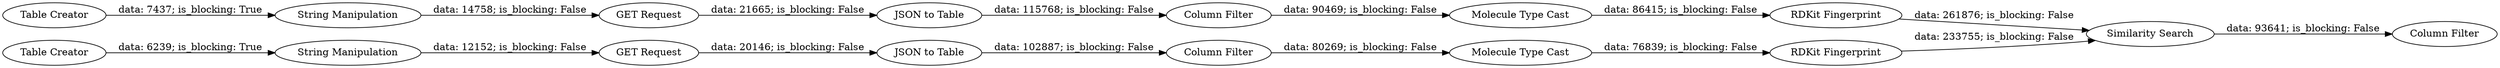 digraph {
	"5951957078995321276_32" [label="GET Request"]
	"-2455255156793147421_28" [label="Column Filter"]
	"-2455255156793147421_25" [label="Molecule Type Cast"]
	"-3029888329779010064_36" [label="RDKit Fingerprint"]
	"-2455255156793147421_27" [label="GET Request"]
	"5951957078995321276_38" [label="Molecule Type Cast"]
	"-3029888329779010064_29" [label="RDKit Fingerprint"]
	"5951957078995321276_37" [label="Column Filter"]
	"-2455255156793147421_22" [label="Table Creator"]
	"5951957078995321276_33" [label="JSON to Table"]
	"-3029888329779010064_42" [label="Column Filter"]
	"5951957078995321276_35" [label="Table Creator"]
	"-3029888329779010064_39" [label="Similarity Search"]
	"-2455255156793147421_23" [label="String Manipulation"]
	"-2455255156793147421_26" [label="JSON to Table"]
	"5951957078995321276_34" [label="String Manipulation"]
	"-3029888329779010064_29" -> "-3029888329779010064_39" [label="data: 261876; is_blocking: False"]
	"5951957078995321276_33" -> "5951957078995321276_37" [label="data: 102887; is_blocking: False"]
	"-3029888329779010064_39" -> "-3029888329779010064_42" [label="data: 93641; is_blocking: False"]
	"-3029888329779010064_36" -> "-3029888329779010064_39" [label="data: 233755; is_blocking: False"]
	"5951957078995321276_35" -> "5951957078995321276_34" [label="data: 6239; is_blocking: True"]
	"-2455255156793147421_22" -> "-2455255156793147421_23" [label="data: 7437; is_blocking: True"]
	"5951957078995321276_37" -> "5951957078995321276_38" [label="data: 80269; is_blocking: False"]
	"5951957078995321276_32" -> "5951957078995321276_33" [label="data: 20146; is_blocking: False"]
	"5951957078995321276_34" -> "5951957078995321276_32" [label="data: 12152; is_blocking: False"]
	"-2455255156793147421_26" -> "-2455255156793147421_28" [label="data: 115768; is_blocking: False"]
	"5951957078995321276_38" -> "-3029888329779010064_36" [label="data: 76839; is_blocking: False"]
	"-2455255156793147421_28" -> "-2455255156793147421_25" [label="data: 90469; is_blocking: False"]
	"-2455255156793147421_27" -> "-2455255156793147421_26" [label="data: 21665; is_blocking: False"]
	"-2455255156793147421_25" -> "-3029888329779010064_29" [label="data: 86415; is_blocking: False"]
	"-2455255156793147421_23" -> "-2455255156793147421_27" [label="data: 14758; is_blocking: False"]
	rankdir=LR
}
